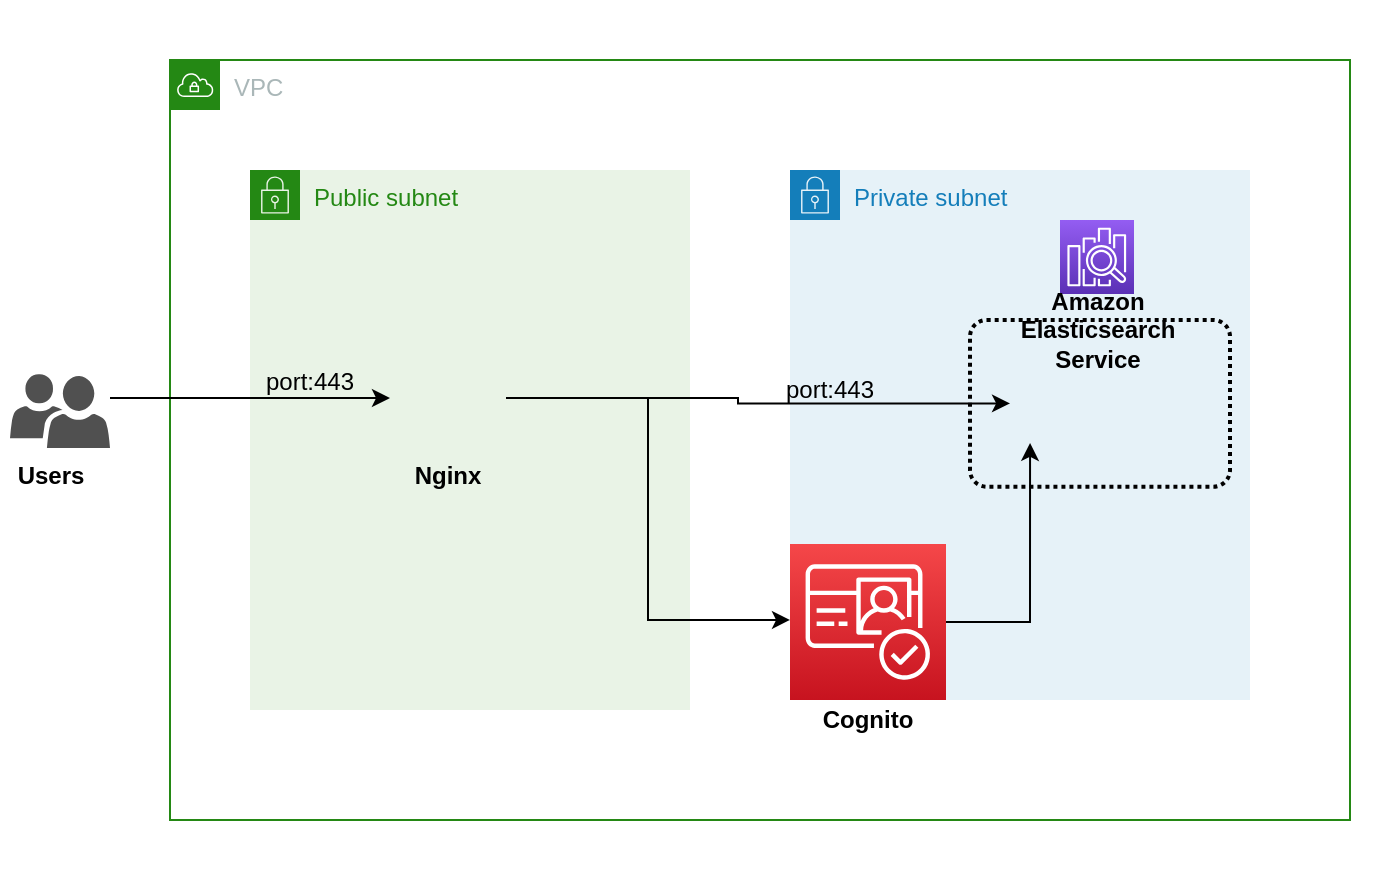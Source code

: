 <mxfile version="13.6.4" type="device"><diagram id="-b5jJFjNhTsght9I9oww" name="Page-1"><mxGraphModel dx="1186" dy="565" grid="1" gridSize="10" guides="1" tooltips="1" connect="1" arrows="1" fold="1" page="1" pageScale="1" pageWidth="827" pageHeight="1169" math="0" shadow="0"><root><mxCell id="0"/><mxCell id="1" parent="0"/><mxCell id="PL8Zhac1BAakOOBIRAvf-2" value="VPC" style="points=[[0,0],[0.25,0],[0.5,0],[0.75,0],[1,0],[1,0.25],[1,0.5],[1,0.75],[1,1],[0.75,1],[0.5,1],[0.25,1],[0,1],[0,0.75],[0,0.5],[0,0.25]];outlineConnect=0;gradientColor=none;html=1;whiteSpace=wrap;fontSize=12;fontStyle=0;shape=mxgraph.aws4.group;grIcon=mxgraph.aws4.group_vpc;strokeColor=#248814;fillColor=none;verticalAlign=top;align=left;spacingLeft=30;fontColor=#AAB7B8;dashed=0;" vertex="1" parent="1"><mxGeometry x="110" y="80" width="590" height="380" as="geometry"/></mxCell><mxCell id="PL8Zhac1BAakOOBIRAvf-3" value="Public subnet" style="points=[[0,0],[0.25,0],[0.5,0],[0.75,0],[1,0],[1,0.25],[1,0.5],[1,0.75],[1,1],[0.75,1],[0.5,1],[0.25,1],[0,1],[0,0.75],[0,0.5],[0,0.25]];outlineConnect=0;gradientColor=none;html=1;whiteSpace=wrap;fontSize=12;fontStyle=0;shape=mxgraph.aws4.group;grIcon=mxgraph.aws4.group_security_group;grStroke=0;strokeColor=#248814;fillColor=#E9F3E6;verticalAlign=top;align=left;spacingLeft=30;fontColor=#248814;dashed=0;" vertex="1" parent="1"><mxGeometry x="150" y="135" width="220" height="270" as="geometry"/></mxCell><mxCell id="PL8Zhac1BAakOOBIRAvf-4" value="Private subnet" style="points=[[0,0],[0.25,0],[0.5,0],[0.75,0],[1,0],[1,0.25],[1,0.5],[1,0.75],[1,1],[0.75,1],[0.5,1],[0.25,1],[0,1],[0,0.75],[0,0.5],[0,0.25]];outlineConnect=0;gradientColor=none;html=1;whiteSpace=wrap;fontSize=12;fontStyle=0;shape=mxgraph.aws4.group;grIcon=mxgraph.aws4.group_security_group;grStroke=0;strokeColor=#147EBA;fillColor=#E6F2F8;verticalAlign=top;align=left;spacingLeft=30;fontColor=#147EBA;dashed=0;" vertex="1" parent="1"><mxGeometry x="420" y="135" width="230" height="265" as="geometry"/></mxCell><mxCell id="PL8Zhac1BAakOOBIRAvf-22" style="edgeStyle=orthogonalEdgeStyle;rounded=0;orthogonalLoop=1;jettySize=auto;html=1;entryX=0.154;entryY=0.5;entryDx=0;entryDy=0;entryPerimeter=0;" edge="1" parent="1" source="PL8Zhac1BAakOOBIRAvf-6" target="PL8Zhac1BAakOOBIRAvf-18"><mxGeometry relative="1" as="geometry"><Array as="points"><mxPoint x="394" y="249"/><mxPoint x="394" y="252"/></Array></mxGeometry></mxCell><mxCell id="PL8Zhac1BAakOOBIRAvf-6" value="" style="shape=image;html=1;verticalAlign=top;verticalLabelPosition=bottom;labelBackgroundColor=#ffffff;imageAspect=0;aspect=fixed;image=https://cdn4.iconfinder.com/data/icons/logos-brands-5/24/nginx-128.png" vertex="1" parent="1"><mxGeometry x="220" y="220" width="58" height="58" as="geometry"/></mxCell><mxCell id="PL8Zhac1BAakOOBIRAvf-21" style="edgeStyle=orthogonalEdgeStyle;rounded=0;orthogonalLoop=1;jettySize=auto;html=1;entryX=0.231;entryY=0.737;entryDx=0;entryDy=0;entryPerimeter=0;" edge="1" parent="1" source="PL8Zhac1BAakOOBIRAvf-7" target="PL8Zhac1BAakOOBIRAvf-18"><mxGeometry relative="1" as="geometry"/></mxCell><mxCell id="PL8Zhac1BAakOOBIRAvf-7" value="" style="outlineConnect=0;fontColor=#232F3E;gradientColor=#F54749;gradientDirection=north;fillColor=#C7131F;strokeColor=#ffffff;dashed=0;verticalLabelPosition=bottom;verticalAlign=top;align=center;html=1;fontSize=12;fontStyle=0;aspect=fixed;shape=mxgraph.aws4.resourceIcon;resIcon=mxgraph.aws4.cognito;" vertex="1" parent="1"><mxGeometry x="420" y="322" width="78" height="78" as="geometry"/></mxCell><mxCell id="PL8Zhac1BAakOOBIRAvf-11" style="edgeStyle=orthogonalEdgeStyle;rounded=0;orthogonalLoop=1;jettySize=auto;html=1;entryX=0;entryY=0.5;entryDx=0;entryDy=0;" edge="1" parent="1" source="PL8Zhac1BAakOOBIRAvf-8" target="PL8Zhac1BAakOOBIRAvf-6"><mxGeometry relative="1" as="geometry"><Array as="points"><mxPoint x="120" y="249"/><mxPoint x="120" y="249"/></Array></mxGeometry></mxCell><mxCell id="PL8Zhac1BAakOOBIRAvf-8" value="" style="pointerEvents=1;shadow=0;dashed=0;html=1;strokeColor=none;labelPosition=center;verticalLabelPosition=bottom;verticalAlign=top;align=center;fillColor=#505050;shape=mxgraph.mscae.intune.user_group" vertex="1" parent="1"><mxGeometry x="30" y="237" width="50" height="37" as="geometry"/></mxCell><mxCell id="PL8Zhac1BAakOOBIRAvf-9" value="&lt;b&gt;Cognito&lt;/b&gt;" style="text;html=1;strokeColor=none;fillColor=none;align=center;verticalAlign=middle;whiteSpace=wrap;rounded=0;" vertex="1" parent="1"><mxGeometry x="439" y="400" width="40" height="20" as="geometry"/></mxCell><mxCell id="PL8Zhac1BAakOOBIRAvf-20" style="edgeStyle=orthogonalEdgeStyle;rounded=0;orthogonalLoop=1;jettySize=auto;html=1;entryX=0;entryY=0.487;entryDx=0;entryDy=0;entryPerimeter=0;" edge="1" parent="1" source="PL8Zhac1BAakOOBIRAvf-6" target="PL8Zhac1BAakOOBIRAvf-7"><mxGeometry relative="1" as="geometry"/></mxCell><mxCell id="PL8Zhac1BAakOOBIRAvf-10" value="&lt;b&gt;Nginx&lt;/b&gt;" style="text;html=1;strokeColor=none;fillColor=none;align=center;verticalAlign=middle;whiteSpace=wrap;rounded=0;" vertex="1" parent="1"><mxGeometry x="229" y="278" width="40" height="20" as="geometry"/></mxCell><mxCell id="PL8Zhac1BAakOOBIRAvf-14" value="" style="shape=image;html=1;verticalAlign=top;verticalLabelPosition=bottom;labelBackgroundColor=#ffffff;imageAspect=0;aspect=fixed;image=https://cdn4.iconfinder.com/data/icons/logos-brands-5/24/elasticsearch-128.png" vertex="1" parent="1"><mxGeometry x="590" y="234.63" width="38" height="38" as="geometry"/></mxCell><mxCell id="PL8Zhac1BAakOOBIRAvf-15" value="" style="outlineConnect=0;fontColor=#232F3E;gradientColor=#945DF2;gradientDirection=north;fillColor=#5A30B5;strokeColor=#ffffff;dashed=0;verticalLabelPosition=bottom;verticalAlign=top;align=center;html=1;fontSize=12;fontStyle=0;aspect=fixed;shape=mxgraph.aws4.resourceIcon;resIcon=mxgraph.aws4.elasticsearch_service;" vertex="1" parent="1"><mxGeometry x="555" y="160" width="37" height="37" as="geometry"/></mxCell><mxCell id="PL8Zhac1BAakOOBIRAvf-16" value="" style="shape=image;html=1;verticalAlign=top;verticalLabelPosition=bottom;labelBackgroundColor=#ffffff;imageAspect=0;aspect=fixed;image=https://cdn4.iconfinder.com/data/icons/logos-brands-5/24/kibana-128.png" vertex="1" parent="1"><mxGeometry x="520" y="234.63" width="38" height="38" as="geometry"/></mxCell><mxCell id="PL8Zhac1BAakOOBIRAvf-18" value="" style="rounded=1;arcSize=10;dashed=1;fillColor=none;gradientColor=none;dashPattern=1 1;strokeWidth=2;" vertex="1" parent="1"><mxGeometry x="510" y="210" width="130" height="83.38" as="geometry"/></mxCell><mxCell id="PL8Zhac1BAakOOBIRAvf-23" value="&lt;b&gt;Users&lt;/b&gt;" style="text;html=1;align=center;verticalAlign=middle;resizable=0;points=[];autosize=1;" vertex="1" parent="1"><mxGeometry x="25" y="278" width="50" height="20" as="geometry"/></mxCell><mxCell id="PL8Zhac1BAakOOBIRAvf-25" value="&lt;b&gt;Amazon Elasticsearch Service&lt;/b&gt;" style="text;html=1;strokeColor=none;fillColor=none;align=center;verticalAlign=middle;whiteSpace=wrap;rounded=0;" vertex="1" parent="1"><mxGeometry x="553.5" y="204.63" width="40" height="20" as="geometry"/></mxCell><mxCell id="PL8Zhac1BAakOOBIRAvf-26" value="port:443" style="text;html=1;strokeColor=none;fillColor=none;align=center;verticalAlign=middle;whiteSpace=wrap;rounded=0;" vertex="1" parent="1"><mxGeometry x="420" y="234.63" width="40" height="20" as="geometry"/></mxCell><mxCell id="PL8Zhac1BAakOOBIRAvf-27" value="port:443" style="text;html=1;strokeColor=none;fillColor=none;align=center;verticalAlign=middle;whiteSpace=wrap;rounded=0;" vertex="1" parent="1"><mxGeometry x="160" y="230.63" width="40" height="20" as="geometry"/></mxCell><mxCell id="PL8Zhac1BAakOOBIRAvf-29" value="&amp;nbsp; &amp;nbsp; &amp;nbsp;" style="text;html=1;strokeColor=none;fillColor=none;align=center;verticalAlign=middle;whiteSpace=wrap;rounded=0;" vertex="1" parent="1"><mxGeometry x="350" y="50" width="40" height="20" as="geometry"/></mxCell><mxCell id="PL8Zhac1BAakOOBIRAvf-30" value="&amp;nbsp; &amp;nbsp;" style="text;html=1;strokeColor=none;fillColor=none;align=center;verticalAlign=middle;whiteSpace=wrap;rounded=0;" vertex="1" parent="1"><mxGeometry x="710" y="200" width="10" height="120" as="geometry"/></mxCell><mxCell id="PL8Zhac1BAakOOBIRAvf-31" value="&amp;nbsp; &amp;nbsp; &amp;nbsp;" style="text;html=1;strokeColor=none;fillColor=none;align=center;verticalAlign=middle;whiteSpace=wrap;rounded=0;" vertex="1" parent="1"><mxGeometry x="360" y="465" width="40" height="20" as="geometry"/></mxCell></root></mxGraphModel></diagram></mxfile>